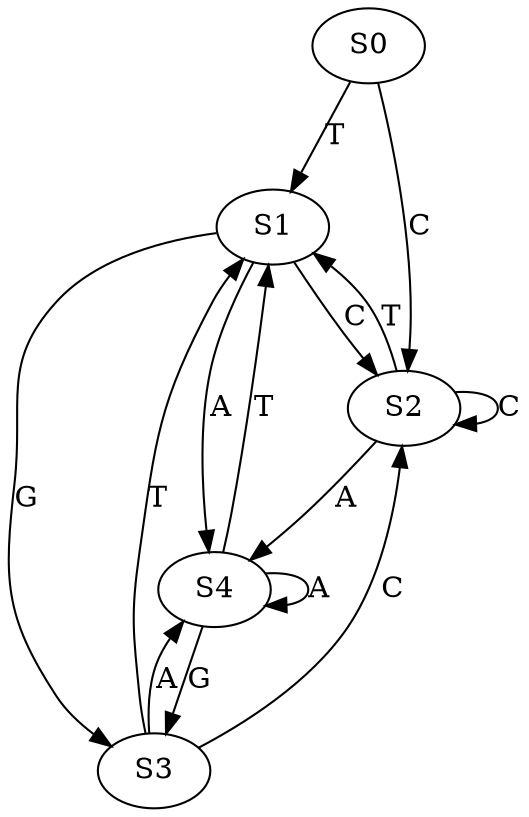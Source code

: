 strict digraph  {
	S0 -> S1 [ label = T ];
	S0 -> S2 [ label = C ];
	S1 -> S3 [ label = G ];
	S1 -> S2 [ label = C ];
	S1 -> S4 [ label = A ];
	S2 -> S4 [ label = A ];
	S2 -> S1 [ label = T ];
	S2 -> S2 [ label = C ];
	S3 -> S2 [ label = C ];
	S3 -> S1 [ label = T ];
	S3 -> S4 [ label = A ];
	S4 -> S3 [ label = G ];
	S4 -> S1 [ label = T ];
	S4 -> S4 [ label = A ];
}
